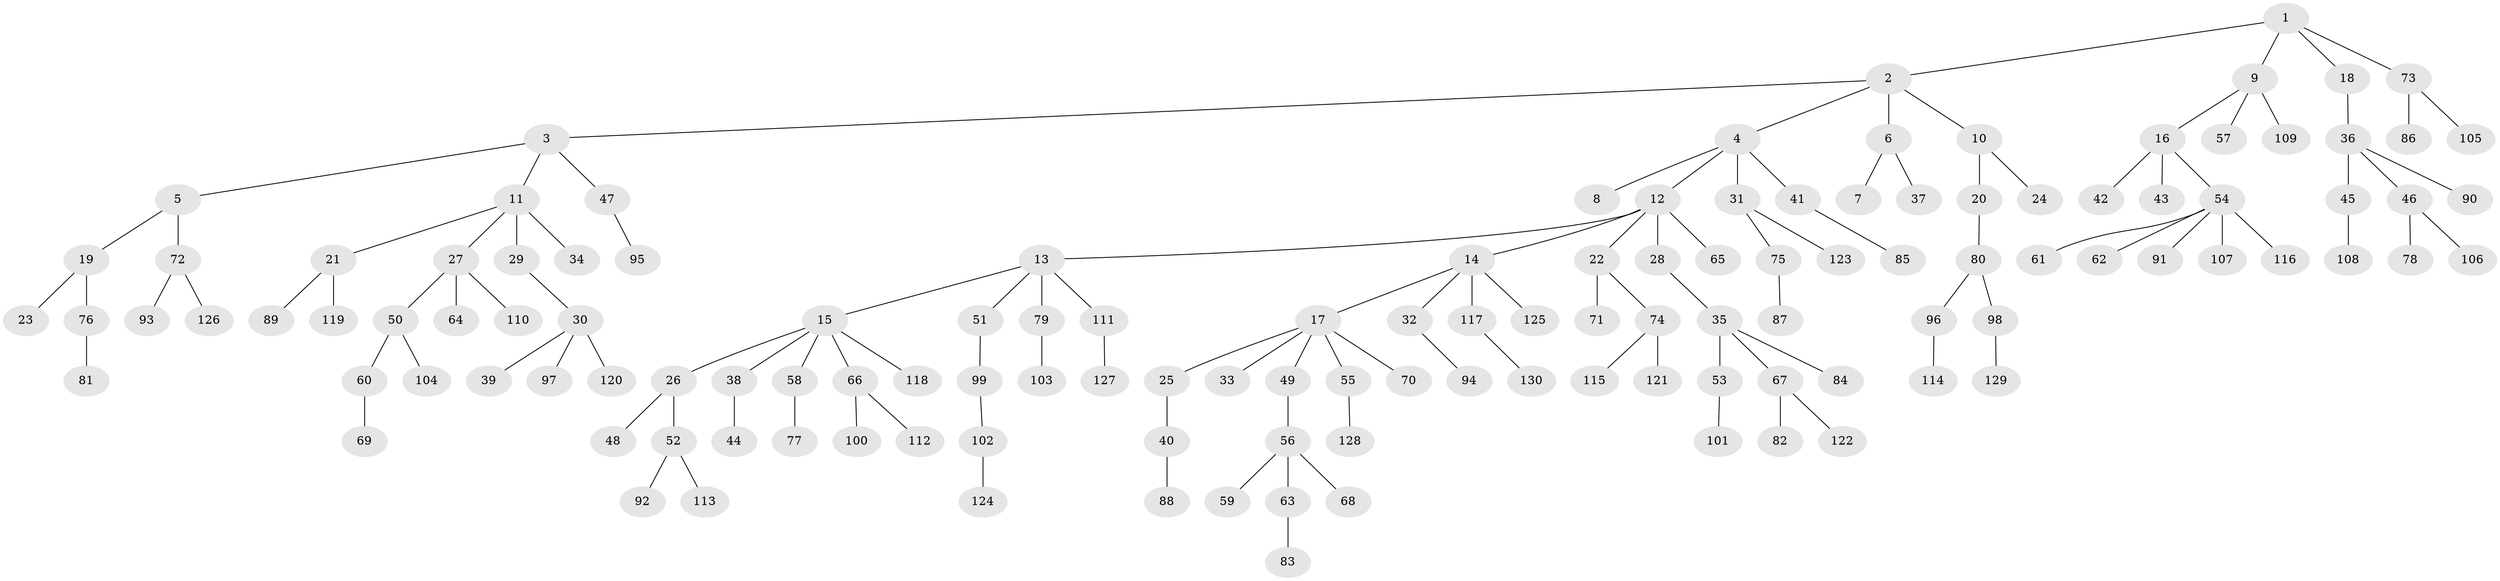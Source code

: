 // coarse degree distribution, {5: 0.07692307692307693, 4: 0.06153846153846154, 2: 0.26153846153846155, 1: 0.49230769230769234, 3: 0.1076923076923077}
// Generated by graph-tools (version 1.1) at 2025/37/03/04/25 23:37:20]
// undirected, 130 vertices, 129 edges
graph export_dot {
  node [color=gray90,style=filled];
  1;
  2;
  3;
  4;
  5;
  6;
  7;
  8;
  9;
  10;
  11;
  12;
  13;
  14;
  15;
  16;
  17;
  18;
  19;
  20;
  21;
  22;
  23;
  24;
  25;
  26;
  27;
  28;
  29;
  30;
  31;
  32;
  33;
  34;
  35;
  36;
  37;
  38;
  39;
  40;
  41;
  42;
  43;
  44;
  45;
  46;
  47;
  48;
  49;
  50;
  51;
  52;
  53;
  54;
  55;
  56;
  57;
  58;
  59;
  60;
  61;
  62;
  63;
  64;
  65;
  66;
  67;
  68;
  69;
  70;
  71;
  72;
  73;
  74;
  75;
  76;
  77;
  78;
  79;
  80;
  81;
  82;
  83;
  84;
  85;
  86;
  87;
  88;
  89;
  90;
  91;
  92;
  93;
  94;
  95;
  96;
  97;
  98;
  99;
  100;
  101;
  102;
  103;
  104;
  105;
  106;
  107;
  108;
  109;
  110;
  111;
  112;
  113;
  114;
  115;
  116;
  117;
  118;
  119;
  120;
  121;
  122;
  123;
  124;
  125;
  126;
  127;
  128;
  129;
  130;
  1 -- 2;
  1 -- 9;
  1 -- 18;
  1 -- 73;
  2 -- 3;
  2 -- 4;
  2 -- 6;
  2 -- 10;
  3 -- 5;
  3 -- 11;
  3 -- 47;
  4 -- 8;
  4 -- 12;
  4 -- 31;
  4 -- 41;
  5 -- 19;
  5 -- 72;
  6 -- 7;
  6 -- 37;
  9 -- 16;
  9 -- 57;
  9 -- 109;
  10 -- 20;
  10 -- 24;
  11 -- 21;
  11 -- 27;
  11 -- 29;
  11 -- 34;
  12 -- 13;
  12 -- 14;
  12 -- 22;
  12 -- 28;
  12 -- 65;
  13 -- 15;
  13 -- 51;
  13 -- 79;
  13 -- 111;
  14 -- 17;
  14 -- 32;
  14 -- 117;
  14 -- 125;
  15 -- 26;
  15 -- 38;
  15 -- 58;
  15 -- 66;
  15 -- 118;
  16 -- 42;
  16 -- 43;
  16 -- 54;
  17 -- 25;
  17 -- 33;
  17 -- 49;
  17 -- 55;
  17 -- 70;
  18 -- 36;
  19 -- 23;
  19 -- 76;
  20 -- 80;
  21 -- 89;
  21 -- 119;
  22 -- 71;
  22 -- 74;
  25 -- 40;
  26 -- 48;
  26 -- 52;
  27 -- 50;
  27 -- 64;
  27 -- 110;
  28 -- 35;
  29 -- 30;
  30 -- 39;
  30 -- 97;
  30 -- 120;
  31 -- 75;
  31 -- 123;
  32 -- 94;
  35 -- 53;
  35 -- 67;
  35 -- 84;
  36 -- 45;
  36 -- 46;
  36 -- 90;
  38 -- 44;
  40 -- 88;
  41 -- 85;
  45 -- 108;
  46 -- 78;
  46 -- 106;
  47 -- 95;
  49 -- 56;
  50 -- 60;
  50 -- 104;
  51 -- 99;
  52 -- 92;
  52 -- 113;
  53 -- 101;
  54 -- 61;
  54 -- 62;
  54 -- 91;
  54 -- 107;
  54 -- 116;
  55 -- 128;
  56 -- 59;
  56 -- 63;
  56 -- 68;
  58 -- 77;
  60 -- 69;
  63 -- 83;
  66 -- 100;
  66 -- 112;
  67 -- 82;
  67 -- 122;
  72 -- 93;
  72 -- 126;
  73 -- 86;
  73 -- 105;
  74 -- 115;
  74 -- 121;
  75 -- 87;
  76 -- 81;
  79 -- 103;
  80 -- 96;
  80 -- 98;
  96 -- 114;
  98 -- 129;
  99 -- 102;
  102 -- 124;
  111 -- 127;
  117 -- 130;
}
